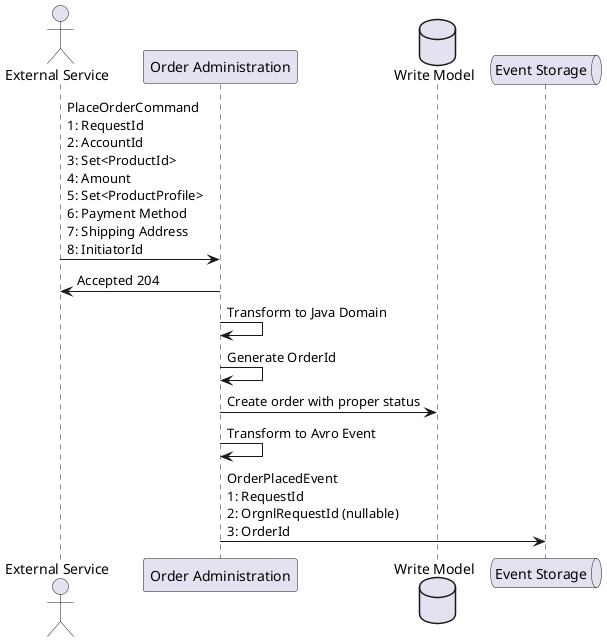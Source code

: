 @startuml
'https://plantuml.com/sequence-diagram

actor "External Service" as ES
participant "Order Administration" as OA
database "Write Model" as WM
queue "Event Storage" as ESG

ES -> OA: PlaceOrderCommand\n1: RequestId\n2: AccountId\n3: Set<ProductId>\n4: Amount\n5: Set<ProductProfile>\n6: Payment Method\n7: Shipping Address\n8: InitiatorId
OA -> ES: Accepted 204
OA -> OA: Transform to Java Domain

OA -> OA: Generate OrderId

OA -> WM: Create order with proper status

OA -> OA: Transform to Avro Event
OA -> ESG: OrderPlacedEvent\n1: RequestId\n2: OrgnlRequestId (nullable)\n3: OrderId

@enduml